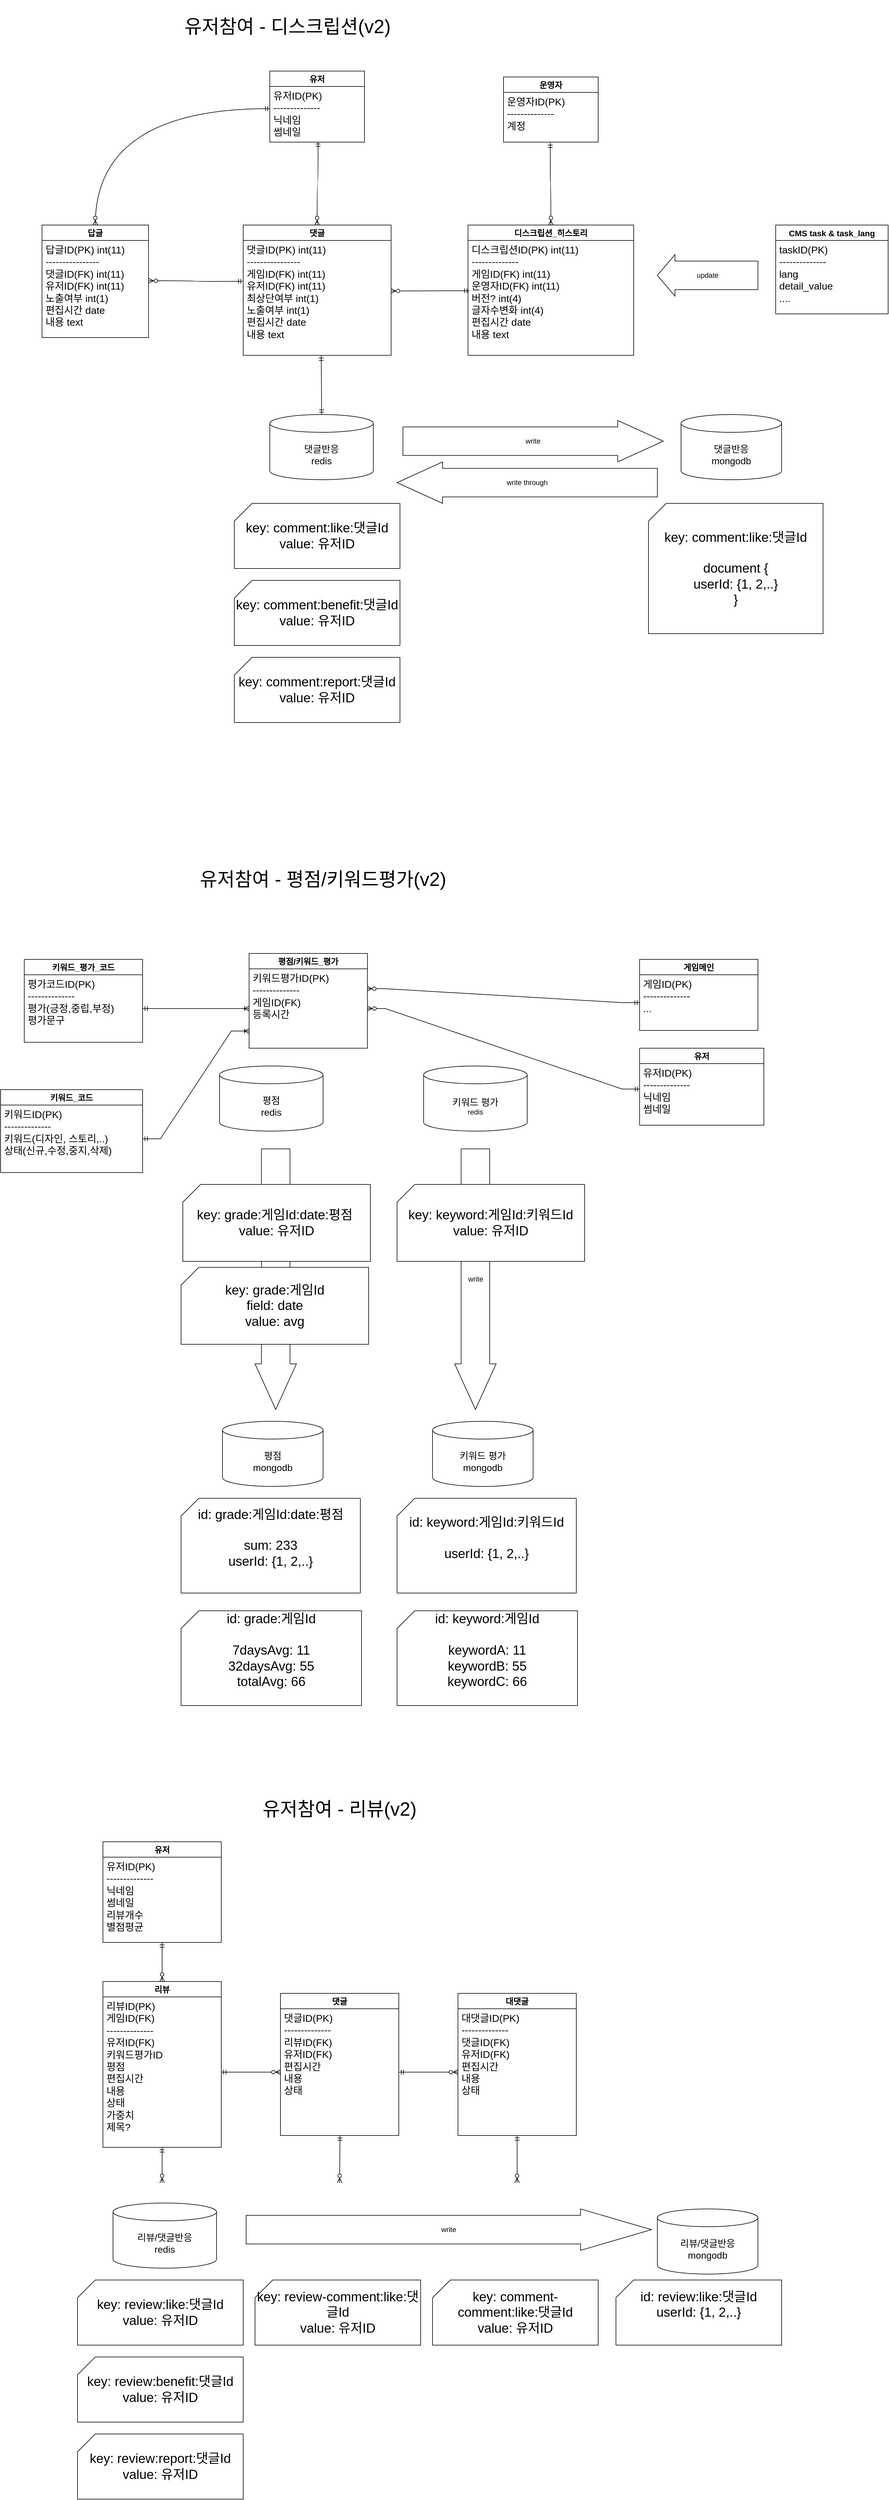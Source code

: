 <mxfile version="21.2.3" type="github">
  <diagram name="페이지-1" id="tg_u4Y_7FqLar1gnm6jB">
    <mxGraphModel dx="3341" dy="-1427" grid="1" gridSize="10" guides="1" tooltips="1" connect="1" arrows="1" fold="1" page="1" pageScale="1" pageWidth="827" pageHeight="1169" math="0" shadow="0">
      <root>
        <mxCell id="0" />
        <mxCell id="1" parent="0" />
        <mxCell id="41LWJgd36wJGX9bThd_9-1" value="&lt;span style=&quot;font-size: 32px;&quot;&gt;유저참여 - 디스크립션(v2)&lt;/span&gt;" style="text;html=1;strokeColor=none;fillColor=none;align=center;verticalAlign=middle;whiteSpace=wrap;rounded=0;" vertex="1" parent="1">
          <mxGeometry x="-1240" y="2350" width="510" height="90" as="geometry" />
        </mxCell>
        <mxCell id="41LWJgd36wJGX9bThd_9-2" value="유저" style="swimlane;fontStyle=1;childLayout=stackLayout;horizontal=1;startSize=26;horizontalStack=0;resizeParent=1;resizeParentMax=0;resizeLast=0;collapsible=1;marginBottom=0;align=center;fontSize=14;" vertex="1" parent="1">
          <mxGeometry x="-1015" y="2470" width="160" height="120" as="geometry" />
        </mxCell>
        <mxCell id="41LWJgd36wJGX9bThd_9-3" value="유저ID(PK)&lt;br&gt;--------------&lt;br style=&quot;font-size: 17px;&quot;&gt;닉네임&lt;br style=&quot;font-size: 17px;&quot;&gt;썸네일" style="text;strokeColor=none;fillColor=none;spacingLeft=4;spacingRight=4;overflow=hidden;rotatable=0;points=[[0,0.5],[1,0.5]];portConstraint=eastwest;fontSize=17;whiteSpace=wrap;html=1;verticalAlign=top;spacingTop=0;horizontal=1;" vertex="1" parent="41LWJgd36wJGX9bThd_9-2">
          <mxGeometry y="26" width="160" height="94" as="geometry" />
        </mxCell>
        <mxCell id="41LWJgd36wJGX9bThd_9-4" value="운영자" style="swimlane;fontStyle=1;childLayout=stackLayout;horizontal=1;startSize=26;horizontalStack=0;resizeParent=1;resizeParentMax=0;resizeLast=0;collapsible=1;marginBottom=0;align=center;fontSize=14;" vertex="1" parent="1">
          <mxGeometry x="-620" y="2480" width="160" height="110" as="geometry" />
        </mxCell>
        <mxCell id="41LWJgd36wJGX9bThd_9-5" value="운영자ID(PK)&lt;br&gt;--------------&lt;br&gt;계정" style="text;strokeColor=none;fillColor=none;spacingLeft=4;spacingRight=4;overflow=hidden;rotatable=0;points=[[0,0.5],[1,0.5]];portConstraint=eastwest;fontSize=17;whiteSpace=wrap;html=1;verticalAlign=top;spacingTop=0;horizontal=1;" vertex="1" parent="41LWJgd36wJGX9bThd_9-4">
          <mxGeometry y="26" width="160" height="84" as="geometry" />
        </mxCell>
        <mxCell id="41LWJgd36wJGX9bThd_9-6" value="댓글" style="swimlane;fontStyle=1;childLayout=stackLayout;horizontal=1;startSize=26;horizontalStack=0;resizeParent=1;resizeParentMax=0;resizeLast=0;collapsible=1;marginBottom=0;align=center;fontSize=14;" vertex="1" parent="1">
          <mxGeometry x="-1060" y="2730" width="250" height="220" as="geometry" />
        </mxCell>
        <mxCell id="41LWJgd36wJGX9bThd_9-7" value="댓글ID(PK) int(11)&lt;br&gt;----------------&lt;br&gt;게임ID(FK) int(11)&lt;br&gt;유저ID(FK) int(11)&lt;br&gt;최상단여부 int(1)&lt;br&gt;노출여부 int(1)&lt;br&gt;편집시간 date&lt;br&gt;내용 text" style="text;strokeColor=none;fillColor=none;spacingLeft=4;spacingRight=4;overflow=hidden;rotatable=0;points=[[0,0.5],[1,0.5]];portConstraint=eastwest;fontSize=17;whiteSpace=wrap;html=1;verticalAlign=top;spacingTop=0;horizontal=1;" vertex="1" parent="41LWJgd36wJGX9bThd_9-6">
          <mxGeometry y="26" width="250" height="194" as="geometry" />
        </mxCell>
        <mxCell id="41LWJgd36wJGX9bThd_9-8" value="디스크립션_히스토리" style="swimlane;fontStyle=1;childLayout=stackLayout;horizontal=1;startSize=26;horizontalStack=0;resizeParent=1;resizeParentMax=0;resizeLast=0;collapsible=1;marginBottom=0;align=center;fontSize=14;" vertex="1" parent="1">
          <mxGeometry x="-680" y="2730" width="280" height="220" as="geometry" />
        </mxCell>
        <mxCell id="41LWJgd36wJGX9bThd_9-9" value="디스크립션ID(PK) int(11)&lt;br&gt;--------------&lt;br&gt;게임ID(FK) int(11)&lt;br&gt;운영자ID(FK) int(11)&lt;br&gt;버전? int(4)&lt;br style=&quot;border-color: var(--border-color);&quot;&gt;글자수변화 int(4)&lt;br&gt;편집시간 date&lt;br style=&quot;border-color: var(--border-color);&quot;&gt;내용 text" style="text;strokeColor=none;fillColor=none;spacingLeft=4;spacingRight=4;overflow=hidden;rotatable=0;points=[[0,0.5],[1,0.5]];portConstraint=eastwest;fontSize=17;whiteSpace=wrap;html=1;verticalAlign=top;spacingTop=0;horizontal=1;" vertex="1" parent="41LWJgd36wJGX9bThd_9-8">
          <mxGeometry y="26" width="280" height="194" as="geometry" />
        </mxCell>
        <mxCell id="41LWJgd36wJGX9bThd_9-10" value="" style="edgeStyle=orthogonalEdgeStyle;fontSize=12;html=1;endArrow=ERzeroToMany;startArrow=ERmandOne;rounded=0;entryX=0.5;entryY=0;entryDx=0;entryDy=0;exitX=0.494;exitY=1.012;exitDx=0;exitDy=0;exitPerimeter=0;curved=1;" edge="1" parent="1" source="41LWJgd36wJGX9bThd_9-5" target="41LWJgd36wJGX9bThd_9-8">
          <mxGeometry width="100" height="100" relative="1" as="geometry">
            <mxPoint x="-940" y="2740" as="sourcePoint" />
            <mxPoint x="-840" y="2640" as="targetPoint" />
          </mxGeometry>
        </mxCell>
        <mxCell id="41LWJgd36wJGX9bThd_9-11" value="" style="edgeStyle=orthogonalEdgeStyle;fontSize=12;html=1;endArrow=ERzeroToMany;startArrow=ERmandOne;rounded=0;exitX=0.51;exitY=0.989;exitDx=0;exitDy=0;exitPerimeter=0;curved=1;" edge="1" parent="1" source="41LWJgd36wJGX9bThd_9-3" target="41LWJgd36wJGX9bThd_9-6">
          <mxGeometry width="100" height="100" relative="1" as="geometry">
            <mxPoint x="-840" y="2560" as="sourcePoint" />
            <mxPoint x="-839" y="2699" as="targetPoint" />
          </mxGeometry>
        </mxCell>
        <mxCell id="41LWJgd36wJGX9bThd_9-12" value="" style="edgeStyle=orthogonalEdgeStyle;fontSize=12;html=1;endArrow=ERzeroToMany;startArrow=ERmandOne;rounded=0;exitX=0.008;exitY=0.438;exitDx=0;exitDy=0;exitPerimeter=0;curved=1;entryX=0.999;entryY=0.44;entryDx=0;entryDy=0;entryPerimeter=0;" edge="1" parent="1" source="41LWJgd36wJGX9bThd_9-9" target="41LWJgd36wJGX9bThd_9-7">
          <mxGeometry width="100" height="100" relative="1" as="geometry">
            <mxPoint x="-923" y="2569" as="sourcePoint" />
            <mxPoint x="-925" y="2740" as="targetPoint" />
          </mxGeometry>
        </mxCell>
        <mxCell id="41LWJgd36wJGX9bThd_9-13" value="답글" style="swimlane;fontStyle=1;childLayout=stackLayout;horizontal=1;startSize=26;horizontalStack=0;resizeParent=1;resizeParentMax=0;resizeLast=0;collapsible=1;marginBottom=0;align=center;fontSize=14;" vertex="1" parent="1">
          <mxGeometry x="-1400" y="2730" width="180" height="190" as="geometry" />
        </mxCell>
        <mxCell id="41LWJgd36wJGX9bThd_9-14" value="답글ID(PK) int(11)&lt;br style=&quot;border-color: var(--border-color);&quot;&gt;----------------&lt;br&gt;댓글ID(FK) int(11)&lt;br style=&quot;border-color: var(--border-color);&quot;&gt;유저ID(FK) int(11)&lt;br style=&quot;border-color: var(--border-color);&quot;&gt;노출여부 int(1)&lt;br style=&quot;border-color: var(--border-color);&quot;&gt;편집시간 date&lt;br style=&quot;border-color: var(--border-color);&quot;&gt;내용 text" style="text;strokeColor=none;fillColor=none;spacingLeft=4;spacingRight=4;overflow=hidden;rotatable=0;points=[[0,0.5],[1,0.5]];portConstraint=eastwest;fontSize=17;whiteSpace=wrap;html=1;verticalAlign=top;spacingTop=0;horizontal=1;" vertex="1" parent="41LWJgd36wJGX9bThd_9-13">
          <mxGeometry y="26" width="180" height="164" as="geometry" />
        </mxCell>
        <mxCell id="41LWJgd36wJGX9bThd_9-15" value="" style="edgeStyle=orthogonalEdgeStyle;fontSize=12;html=1;endArrow=ERzeroToMany;startArrow=ERmandOne;rounded=0;curved=1;entryX=1.002;entryY=0.415;entryDx=0;entryDy=0;entryPerimeter=0;" edge="1" parent="1" target="41LWJgd36wJGX9bThd_9-14">
          <mxGeometry width="100" height="100" relative="1" as="geometry">
            <mxPoint x="-1060" y="2825" as="sourcePoint" />
            <mxPoint x="-1230" y="2826" as="targetPoint" />
          </mxGeometry>
        </mxCell>
        <mxCell id="41LWJgd36wJGX9bThd_9-16" value="" style="edgeStyle=orthogonalEdgeStyle;fontSize=12;html=1;endArrow=ERzeroToMany;startArrow=ERmandOne;rounded=0;exitX=0.004;exitY=0.397;exitDx=0;exitDy=0;exitPerimeter=0;curved=1;entryX=0.5;entryY=0;entryDx=0;entryDy=0;" edge="1" parent="1" source="41LWJgd36wJGX9bThd_9-3" target="41LWJgd36wJGX9bThd_9-13">
          <mxGeometry width="100" height="100" relative="1" as="geometry">
            <mxPoint x="-1150" y="2505" as="sourcePoint" />
            <mxPoint x="-1152" y="2646" as="targetPoint" />
          </mxGeometry>
        </mxCell>
        <mxCell id="41LWJgd36wJGX9bThd_9-17" value="" style="edgeStyle=orthogonalEdgeStyle;fontSize=12;html=1;endArrow=ERmandOne;startArrow=ERmandOne;rounded=0;exitX=0.5;exitY=0;exitDx=0;exitDy=0;entryX=0.527;entryY=1.003;entryDx=0;entryDy=0;entryPerimeter=0;curved=1;exitPerimeter=0;" edge="1" parent="1" source="41LWJgd36wJGX9bThd_9-18" target="41LWJgd36wJGX9bThd_9-7">
          <mxGeometry width="100" height="100" relative="1" as="geometry">
            <mxPoint x="-925" y="3045" as="sourcePoint" />
            <mxPoint x="-930" y="2965" as="targetPoint" />
          </mxGeometry>
        </mxCell>
        <mxCell id="41LWJgd36wJGX9bThd_9-18" value="&lt;font style=&quot;font-size: 16px;&quot;&gt;댓글반응&lt;br&gt;redis&lt;/font&gt;" style="shape=cylinder3;whiteSpace=wrap;html=1;boundedLbl=1;backgroundOutline=1;size=15;" vertex="1" parent="1">
          <mxGeometry x="-1015" y="3050" width="175" height="110" as="geometry" />
        </mxCell>
        <mxCell id="41LWJgd36wJGX9bThd_9-19" value="&lt;font style=&quot;font-size: 16px;&quot;&gt;댓글반응&lt;br&gt;mongodb&lt;/font&gt;" style="shape=cylinder3;whiteSpace=wrap;html=1;boundedLbl=1;backgroundOutline=1;size=15;" vertex="1" parent="1">
          <mxGeometry x="-320" y="3050" width="170" height="110" as="geometry" />
        </mxCell>
        <mxCell id="41LWJgd36wJGX9bThd_9-20" value="write" style="shape=singleArrow;whiteSpace=wrap;html=1;arrowWidth=0.689;arrowSize=0.175;" vertex="1" parent="1">
          <mxGeometry x="-790" y="3060" width="440" height="70" as="geometry" />
        </mxCell>
        <mxCell id="41LWJgd36wJGX9bThd_9-21" value="&lt;font style=&quot;font-size: 22px;&quot;&gt;key:&amp;nbsp;comment:like:댓글Id&lt;br&gt;value: 유저ID&lt;br&gt;&lt;/font&gt;" style="shape=card;whiteSpace=wrap;html=1;" vertex="1" parent="1">
          <mxGeometry x="-1075" y="3200" width="280" height="110" as="geometry" />
        </mxCell>
        <mxCell id="41LWJgd36wJGX9bThd_9-22" value="&lt;font style=&quot;font-size: 22px;&quot;&gt;key:&amp;nbsp;comment:benefit:댓글Id&lt;br&gt;value: 유저ID&lt;br&gt;&lt;/font&gt;" style="shape=card;whiteSpace=wrap;html=1;" vertex="1" parent="1">
          <mxGeometry x="-1075" y="3330" width="280" height="110" as="geometry" />
        </mxCell>
        <mxCell id="41LWJgd36wJGX9bThd_9-23" value="&lt;font style=&quot;font-size: 22px;&quot;&gt;key:&amp;nbsp;comment:report:댓글Id&lt;br&gt;value: 유저ID&lt;br&gt;&lt;/font&gt;" style="shape=card;whiteSpace=wrap;html=1;" vertex="1" parent="1">
          <mxGeometry x="-1075" y="3460" width="280" height="110" as="geometry" />
        </mxCell>
        <mxCell id="41LWJgd36wJGX9bThd_9-24" value="&lt;font style=&quot;font-size: 22px;&quot;&gt;key: comment:like:댓글Id&lt;br&gt;&lt;br&gt;document {&lt;br&gt;userId: {1, 2,..}&lt;br&gt;}&lt;br&gt;&lt;/font&gt;" style="shape=card;whiteSpace=wrap;html=1;" vertex="1" parent="1">
          <mxGeometry x="-375" y="3200" width="295" height="220" as="geometry" />
        </mxCell>
        <mxCell id="41LWJgd36wJGX9bThd_9-25" value="&lt;font style=&quot;font-size: 32px;&quot;&gt;유저참여 - 평점/키워드평가(v2)&lt;/font&gt;" style="text;html=1;strokeColor=none;fillColor=none;align=center;verticalAlign=middle;whiteSpace=wrap;rounded=0;" vertex="1" parent="1">
          <mxGeometry x="-1180" y="3790" width="510" height="90" as="geometry" />
        </mxCell>
        <mxCell id="41LWJgd36wJGX9bThd_9-26" value="게임메인" style="swimlane;fontStyle=1;childLayout=stackLayout;horizontal=1;startSize=26;horizontalStack=0;resizeParent=1;resizeParentMax=0;resizeLast=0;collapsible=1;marginBottom=0;align=center;fontSize=14;" vertex="1" parent="1">
          <mxGeometry x="-390" y="3970" width="200" height="120" as="geometry" />
        </mxCell>
        <mxCell id="41LWJgd36wJGX9bThd_9-27" value="게임ID(PK)&lt;br&gt;--------------&lt;br style=&quot;font-size: 17px;&quot;&gt;..." style="text;strokeColor=none;fillColor=none;spacingLeft=4;spacingRight=4;overflow=hidden;rotatable=0;points=[[0,0.5],[1,0.5]];portConstraint=eastwest;fontSize=17;whiteSpace=wrap;html=1;verticalAlign=top;spacingTop=0;horizontal=1;" vertex="1" parent="41LWJgd36wJGX9bThd_9-26">
          <mxGeometry y="26" width="200" height="94" as="geometry" />
        </mxCell>
        <mxCell id="41LWJgd36wJGX9bThd_9-28" value="평점/키워드_평가" style="swimlane;fontStyle=1;childLayout=stackLayout;horizontal=1;startSize=26;horizontalStack=0;resizeParent=1;resizeParentMax=0;resizeLast=0;collapsible=1;marginBottom=0;align=center;fontSize=14;" vertex="1" parent="1">
          <mxGeometry x="-1050" y="3960" width="200" height="160" as="geometry" />
        </mxCell>
        <mxCell id="41LWJgd36wJGX9bThd_9-29" value="키워드평가ID(PK)&lt;br&gt;--------------&lt;br&gt;게임ID(FK)&lt;br&gt;등록시간" style="text;strokeColor=none;fillColor=none;spacingLeft=4;spacingRight=4;overflow=hidden;rotatable=0;points=[[0,0.5],[1,0.5]];portConstraint=eastwest;fontSize=17;whiteSpace=wrap;html=1;verticalAlign=top;spacingTop=0;horizontal=1;" vertex="1" parent="41LWJgd36wJGX9bThd_9-28">
          <mxGeometry y="26" width="200" height="134" as="geometry" />
        </mxCell>
        <mxCell id="41LWJgd36wJGX9bThd_9-30" value="키워드_코드" style="swimlane;fontStyle=1;childLayout=stackLayout;horizontal=1;startSize=26;horizontalStack=0;resizeParent=1;resizeParentMax=0;resizeLast=0;collapsible=1;marginBottom=0;align=center;fontSize=14;" vertex="1" parent="1">
          <mxGeometry x="-1470" y="4190" width="240" height="140" as="geometry" />
        </mxCell>
        <mxCell id="41LWJgd36wJGX9bThd_9-31" value="키워드ID(PK)&lt;br&gt;--------------&lt;br&gt;키워드(디자인, 스토리,..)&lt;br&gt;상태(신규,수정,중지,삭제)" style="text;strokeColor=none;fillColor=none;spacingLeft=4;spacingRight=4;overflow=hidden;rotatable=0;points=[[0,0.5],[1,0.5]];portConstraint=eastwest;fontSize=17;whiteSpace=wrap;html=1;verticalAlign=top;spacingTop=0;horizontal=1;" vertex="1" parent="41LWJgd36wJGX9bThd_9-30">
          <mxGeometry y="26" width="240" height="114" as="geometry" />
        </mxCell>
        <mxCell id="41LWJgd36wJGX9bThd_9-32" value="키워드_평가_코드" style="swimlane;fontStyle=1;childLayout=stackLayout;horizontal=1;startSize=26;horizontalStack=0;resizeParent=1;resizeParentMax=0;resizeLast=0;collapsible=1;marginBottom=0;align=center;fontSize=14;" vertex="1" parent="1">
          <mxGeometry x="-1430" y="3970" width="200" height="140" as="geometry" />
        </mxCell>
        <mxCell id="41LWJgd36wJGX9bThd_9-33" value="평가코드ID(PK)&lt;br&gt;--------------&lt;br&gt;평가(긍정,중립,부정)&lt;br&gt;평가문구" style="text;strokeColor=none;fillColor=none;spacingLeft=4;spacingRight=4;overflow=hidden;rotatable=0;points=[[0,0.5],[1,0.5]];portConstraint=eastwest;fontSize=17;whiteSpace=wrap;html=1;verticalAlign=top;spacingTop=0;horizontal=1;" vertex="1" parent="41LWJgd36wJGX9bThd_9-32">
          <mxGeometry y="26" width="200" height="114" as="geometry" />
        </mxCell>
        <mxCell id="41LWJgd36wJGX9bThd_9-34" value="" style="edgeStyle=entityRelationEdgeStyle;fontSize=12;html=1;endArrow=ERzeroToMany;startArrow=ERmandOne;rounded=0;entryX=0.998;entryY=0.25;entryDx=0;entryDy=0;entryPerimeter=0;" edge="1" parent="1" source="41LWJgd36wJGX9bThd_9-27" target="41LWJgd36wJGX9bThd_9-29">
          <mxGeometry width="100" height="100" relative="1" as="geometry">
            <mxPoint x="-1000" y="4140" as="sourcePoint" />
            <mxPoint x="-900" y="4040" as="targetPoint" />
          </mxGeometry>
        </mxCell>
        <mxCell id="41LWJgd36wJGX9bThd_9-35" value="" style="edgeStyle=entityRelationEdgeStyle;fontSize=12;html=1;endArrow=ERoneToMany;startArrow=ERmandOne;rounded=0;entryX=0;entryY=0.5;entryDx=0;entryDy=0;" edge="1" parent="1" source="41LWJgd36wJGX9bThd_9-33" target="41LWJgd36wJGX9bThd_9-29">
          <mxGeometry width="100" height="100" relative="1" as="geometry">
            <mxPoint x="-1000" y="4140" as="sourcePoint" />
            <mxPoint x="-900" y="4040" as="targetPoint" />
          </mxGeometry>
        </mxCell>
        <mxCell id="41LWJgd36wJGX9bThd_9-36" value="" style="edgeStyle=entityRelationEdgeStyle;fontSize=12;html=1;endArrow=ERoneToMany;startArrow=ERmandOne;rounded=0;exitX=1;exitY=0.5;exitDx=0;exitDy=0;" edge="1" parent="1" source="41LWJgd36wJGX9bThd_9-31">
          <mxGeometry width="100" height="100" relative="1" as="geometry">
            <mxPoint x="-1150" y="4063" as="sourcePoint" />
            <mxPoint x="-1050" y="4091" as="targetPoint" />
          </mxGeometry>
        </mxCell>
        <mxCell id="41LWJgd36wJGX9bThd_9-37" value="&lt;span style=&quot;font-size: 16px;&quot;&gt;평점&lt;br&gt;redis&lt;br&gt;&lt;/span&gt;" style="shape=cylinder3;whiteSpace=wrap;html=1;boundedLbl=1;backgroundOutline=1;size=15;" vertex="1" parent="1">
          <mxGeometry x="-1100" y="4150" width="175" height="110" as="geometry" />
        </mxCell>
        <mxCell id="41LWJgd36wJGX9bThd_9-38" value="&lt;font style=&quot;font-size: 16px;&quot;&gt;평점&lt;br&gt;mongodb&lt;/font&gt;" style="shape=cylinder3;whiteSpace=wrap;html=1;boundedLbl=1;backgroundOutline=1;size=15;" vertex="1" parent="1">
          <mxGeometry x="-1095" y="4750" width="170" height="110" as="geometry" />
        </mxCell>
        <mxCell id="41LWJgd36wJGX9bThd_9-39" value="&lt;font style=&quot;font-size: 22px;&quot;&gt;id: grade:게임Id:date:평점&lt;br&gt;&lt;br&gt;sum: 233&lt;br&gt;userId: {1, 2,..}&lt;br&gt;&lt;br&gt;&lt;/font&gt;" style="shape=card;whiteSpace=wrap;html=1;" vertex="1" parent="1">
          <mxGeometry x="-1165" y="4880" width="303" height="160" as="geometry" />
        </mxCell>
        <mxCell id="41LWJgd36wJGX9bThd_9-40" value="유저" style="swimlane;fontStyle=1;childLayout=stackLayout;horizontal=1;startSize=26;horizontalStack=0;resizeParent=1;resizeParentMax=0;resizeLast=0;collapsible=1;marginBottom=0;align=center;fontSize=14;" vertex="1" parent="1">
          <mxGeometry x="-390" y="4120" width="210" height="130" as="geometry" />
        </mxCell>
        <mxCell id="41LWJgd36wJGX9bThd_9-41" value="유저ID(PK)&lt;br&gt;--------------&lt;br style=&quot;font-size: 17px;&quot;&gt;닉네임&lt;br style=&quot;font-size: 17px;&quot;&gt;썸네일" style="text;strokeColor=none;fillColor=none;spacingLeft=4;spacingRight=4;overflow=hidden;rotatable=0;points=[[0,0.5],[1,0.5]];portConstraint=eastwest;fontSize=17;whiteSpace=wrap;html=1;verticalAlign=top;spacingTop=0;horizontal=1;" vertex="1" parent="41LWJgd36wJGX9bThd_9-40">
          <mxGeometry y="26" width="210" height="104" as="geometry" />
        </mxCell>
        <mxCell id="41LWJgd36wJGX9bThd_9-42" value="write" style="shape=singleArrow;whiteSpace=wrap;html=1;arrowWidth=0.689;arrowSize=0.175;direction=south;" vertex="1" parent="1">
          <mxGeometry x="-1040" y="4290" width="70" height="440" as="geometry" />
        </mxCell>
        <mxCell id="41LWJgd36wJGX9bThd_9-43" value="&lt;font style=&quot;font-size: 22px;&quot;&gt;key:&amp;nbsp;grade:게임Id:date:평점&amp;nbsp;&lt;br&gt;value: 유저ID&lt;br&gt;&lt;/font&gt;" style="shape=card;whiteSpace=wrap;html=1;" vertex="1" parent="1">
          <mxGeometry x="-1162" y="4350" width="317" height="130" as="geometry" />
        </mxCell>
        <mxCell id="41LWJgd36wJGX9bThd_9-44" value="&lt;font style=&quot;font-size: 22px;&quot;&gt;key:&amp;nbsp;grade:게임Id&lt;br&gt;field: date &lt;br&gt;value: avg&lt;br&gt;&lt;/font&gt;" style="shape=card;whiteSpace=wrap;html=1;" vertex="1" parent="1">
          <mxGeometry x="-1165" y="4490" width="317" height="130" as="geometry" />
        </mxCell>
        <mxCell id="41LWJgd36wJGX9bThd_9-45" value="&lt;font style=&quot;font-size: 22px;&quot;&gt;id: grade:게임Id&lt;br&gt;&lt;br&gt;7daysAvg: 11&lt;br&gt;32daysAvg: 55&lt;br&gt;totalAvg: 66&lt;br&gt;&lt;br&gt;&lt;/font&gt;" style="shape=card;whiteSpace=wrap;html=1;" vertex="1" parent="1">
          <mxGeometry x="-1165" y="5070" width="305" height="160" as="geometry" />
        </mxCell>
        <mxCell id="41LWJgd36wJGX9bThd_9-46" value="" style="edgeStyle=entityRelationEdgeStyle;fontSize=12;html=1;endArrow=ERzeroToMany;startArrow=ERmandOne;rounded=0;entryX=1;entryY=0.5;entryDx=0;entryDy=0;exitX=0.003;exitY=0.413;exitDx=0;exitDy=0;exitPerimeter=0;" edge="1" parent="1" source="41LWJgd36wJGX9bThd_9-41" target="41LWJgd36wJGX9bThd_9-29">
          <mxGeometry width="100" height="100" relative="1" as="geometry">
            <mxPoint x="-350" y="4170" as="sourcePoint" />
            <mxPoint x="-810" y="4180" as="targetPoint" />
          </mxGeometry>
        </mxCell>
        <mxCell id="41LWJgd36wJGX9bThd_9-47" value="&lt;span style=&quot;font-size: 16px;&quot;&gt;키워드 평가&lt;br&gt;&lt;/span&gt;redis" style="shape=cylinder3;whiteSpace=wrap;html=1;boundedLbl=1;backgroundOutline=1;size=15;" vertex="1" parent="1">
          <mxGeometry x="-755" y="4150" width="175" height="110" as="geometry" />
        </mxCell>
        <mxCell id="41LWJgd36wJGX9bThd_9-48" value="write" style="shape=singleArrow;whiteSpace=wrap;html=1;arrowWidth=0.689;arrowSize=0.175;direction=south;" vertex="1" parent="1">
          <mxGeometry x="-702.5" y="4290" width="70" height="440" as="geometry" />
        </mxCell>
        <mxCell id="41LWJgd36wJGX9bThd_9-49" value="&lt;font style=&quot;font-size: 22px;&quot;&gt;key:&amp;nbsp;keyword:게임Id:키워드Id&lt;br&gt;value: 유저ID&lt;br&gt;&lt;/font&gt;" style="shape=card;whiteSpace=wrap;html=1;" vertex="1" parent="1">
          <mxGeometry x="-800" y="4350" width="317" height="130" as="geometry" />
        </mxCell>
        <mxCell id="41LWJgd36wJGX9bThd_9-50" value="&lt;font style=&quot;font-size: 16px;&quot;&gt;키워드 평가&lt;br&gt;mongodb&lt;/font&gt;" style="shape=cylinder3;whiteSpace=wrap;html=1;boundedLbl=1;backgroundOutline=1;size=15;" vertex="1" parent="1">
          <mxGeometry x="-740" y="4750" width="170" height="110" as="geometry" />
        </mxCell>
        <mxCell id="41LWJgd36wJGX9bThd_9-51" value="&lt;font style=&quot;font-size: 22px;&quot;&gt;id: keyword:게임Id:키워드Id&lt;br&gt;&lt;br&gt;userId: {1, 2,..}&lt;br&gt;&lt;br&gt;&lt;/font&gt;" style="shape=card;whiteSpace=wrap;html=1;" vertex="1" parent="1">
          <mxGeometry x="-800" y="4880" width="303" height="160" as="geometry" />
        </mxCell>
        <mxCell id="41LWJgd36wJGX9bThd_9-52" value="&lt;font style=&quot;font-size: 22px;&quot;&gt;id: keyword:게임Id&lt;br&gt;&lt;br&gt;keywordA: 11&lt;br&gt;keywordB: 55&lt;br&gt;keywordC: 66&lt;br&gt;&lt;br&gt;&lt;/font&gt;" style="shape=card;whiteSpace=wrap;html=1;" vertex="1" parent="1">
          <mxGeometry x="-800" y="5070" width="305" height="160" as="geometry" />
        </mxCell>
        <mxCell id="41LWJgd36wJGX9bThd_9-53" value="&lt;font style=&quot;font-size: 32px;&quot;&gt;유저참여 - 리뷰(v2)&lt;/font&gt;" style="text;html=1;strokeColor=none;fillColor=none;align=center;verticalAlign=middle;whiteSpace=wrap;rounded=0;" vertex="1" parent="1">
          <mxGeometry x="-1152" y="5360" width="510" height="90" as="geometry" />
        </mxCell>
        <mxCell id="41LWJgd36wJGX9bThd_9-54" value="유저" style="swimlane;fontStyle=1;childLayout=stackLayout;horizontal=1;startSize=26;horizontalStack=0;resizeParent=1;resizeParentMax=0;resizeLast=0;collapsible=1;marginBottom=0;align=center;fontSize=14;" vertex="1" parent="1">
          <mxGeometry x="-1297" y="5460" width="200" height="170" as="geometry" />
        </mxCell>
        <mxCell id="41LWJgd36wJGX9bThd_9-55" value="유저ID(PK)&lt;br&gt;--------------&lt;br style=&quot;font-size: 17px;&quot;&gt;닉네임&lt;br style=&quot;font-size: 17px;&quot;&gt;썸네일&lt;br&gt;리뷰개수&lt;br&gt;별점평균" style="text;strokeColor=none;fillColor=none;spacingLeft=4;spacingRight=4;overflow=hidden;rotatable=0;points=[[0,0.5],[1,0.5]];portConstraint=eastwest;fontSize=17;whiteSpace=wrap;html=1;verticalAlign=top;spacingTop=0;horizontal=1;" vertex="1" parent="41LWJgd36wJGX9bThd_9-54">
          <mxGeometry y="26" width="200" height="144" as="geometry" />
        </mxCell>
        <mxCell id="41LWJgd36wJGX9bThd_9-56" value="리뷰" style="swimlane;fontStyle=1;childLayout=stackLayout;horizontal=1;startSize=26;horizontalStack=0;resizeParent=1;resizeParentMax=0;resizeLast=0;collapsible=1;marginBottom=0;align=center;fontSize=14;" vertex="1" parent="1">
          <mxGeometry x="-1297" y="5696" width="200" height="280" as="geometry" />
        </mxCell>
        <mxCell id="41LWJgd36wJGX9bThd_9-57" value="리뷰ID(PK)&lt;br&gt;게임ID(FK)&lt;br&gt;--------------&lt;br&gt;유저ID(FK)&lt;br&gt;키워드평가ID&lt;br&gt;평점&lt;br&gt;편집시간&lt;br&gt;내용&lt;br&gt;상태&lt;br&gt;가중치&lt;br&gt;제목?" style="text;strokeColor=none;fillColor=none;spacingLeft=4;spacingRight=4;overflow=hidden;rotatable=0;points=[[0,0.5],[1,0.5]];portConstraint=eastwest;fontSize=17;whiteSpace=wrap;html=1;verticalAlign=top;spacingTop=0;horizontal=1;" vertex="1" parent="41LWJgd36wJGX9bThd_9-56">
          <mxGeometry y="26" width="200" height="254" as="geometry" />
        </mxCell>
        <mxCell id="41LWJgd36wJGX9bThd_9-58" value="댓글" style="swimlane;fontStyle=1;childLayout=stackLayout;horizontal=1;startSize=26;horizontalStack=0;resizeParent=1;resizeParentMax=0;resizeLast=0;collapsible=1;marginBottom=0;align=center;fontSize=14;" vertex="1" parent="1">
          <mxGeometry x="-997" y="5716" width="200" height="240" as="geometry" />
        </mxCell>
        <mxCell id="41LWJgd36wJGX9bThd_9-59" value="댓글ID(PK)&lt;br&gt;--------------&lt;br&gt;리뷰ID(FK)&lt;br&gt;유저ID(FK)&lt;br&gt;편집시간&lt;br&gt;내용&lt;br&gt;상태" style="text;strokeColor=none;fillColor=none;spacingLeft=4;spacingRight=4;overflow=hidden;rotatable=0;points=[[0,0.5],[1,0.5]];portConstraint=eastwest;fontSize=17;whiteSpace=wrap;html=1;verticalAlign=top;spacingTop=0;horizontal=1;" vertex="1" parent="41LWJgd36wJGX9bThd_9-58">
          <mxGeometry y="26" width="200" height="214" as="geometry" />
        </mxCell>
        <mxCell id="41LWJgd36wJGX9bThd_9-60" value="대댓글" style="swimlane;fontStyle=1;childLayout=stackLayout;horizontal=1;startSize=26;horizontalStack=0;resizeParent=1;resizeParentMax=0;resizeLast=0;collapsible=1;marginBottom=0;align=center;fontSize=14;" vertex="1" parent="1">
          <mxGeometry x="-697" y="5716" width="200" height="240" as="geometry" />
        </mxCell>
        <mxCell id="41LWJgd36wJGX9bThd_9-61" value="대댓글ID(PK)&lt;br&gt;--------------&lt;br&gt;댓글ID(FK)&lt;br&gt;유저ID(FK)&lt;br&gt;편집시간&lt;br&gt;내용&lt;br&gt;상태" style="text;strokeColor=none;fillColor=none;spacingLeft=4;spacingRight=4;overflow=hidden;rotatable=0;points=[[0,0.5],[1,0.5]];portConstraint=eastwest;fontSize=17;whiteSpace=wrap;html=1;verticalAlign=top;spacingTop=0;horizontal=1;" vertex="1" parent="41LWJgd36wJGX9bThd_9-60">
          <mxGeometry y="26" width="200" height="214" as="geometry" />
        </mxCell>
        <mxCell id="41LWJgd36wJGX9bThd_9-62" value="" style="fontSize=12;html=1;endArrow=ERzeroToMany;startArrow=ERmandOne;rounded=0;entryX=0.5;entryY=0;entryDx=0;entryDy=0;" edge="1" parent="1" target="41LWJgd36wJGX9bThd_9-56">
          <mxGeometry width="100" height="100" relative="1" as="geometry">
            <mxPoint x="-1197" y="5630" as="sourcePoint" />
            <mxPoint x="-1207" y="5720" as="targetPoint" />
          </mxGeometry>
        </mxCell>
        <mxCell id="41LWJgd36wJGX9bThd_9-63" value="" style="fontSize=12;html=1;endArrow=ERzeroToMany;startArrow=ERmandOne;rounded=0;entryX=0;entryY=0.5;entryDx=0;entryDy=0;exitX=1;exitY=0.5;exitDx=0;exitDy=0;" edge="1" parent="1" source="41LWJgd36wJGX9bThd_9-57" target="41LWJgd36wJGX9bThd_9-59">
          <mxGeometry width="100" height="100" relative="1" as="geometry">
            <mxPoint x="-1187" y="5640" as="sourcePoint" />
            <mxPoint x="-1187" y="5726" as="targetPoint" />
          </mxGeometry>
        </mxCell>
        <mxCell id="41LWJgd36wJGX9bThd_9-64" value="" style="fontSize=12;html=1;endArrow=ERzeroToMany;startArrow=ERmandOne;rounded=0;entryX=0;entryY=0.5;entryDx=0;entryDy=0;exitX=1;exitY=0.5;exitDx=0;exitDy=0;" edge="1" parent="1" source="41LWJgd36wJGX9bThd_9-59" target="41LWJgd36wJGX9bThd_9-61">
          <mxGeometry width="100" height="100" relative="1" as="geometry">
            <mxPoint x="-1087" y="5859" as="sourcePoint" />
            <mxPoint x="-987" y="5859" as="targetPoint" />
          </mxGeometry>
        </mxCell>
        <mxCell id="41LWJgd36wJGX9bThd_9-65" value="" style="fontSize=12;html=1;endArrow=ERzeroToMany;startArrow=ERmandOne;rounded=0;" edge="1" parent="1" source="41LWJgd36wJGX9bThd_9-57">
          <mxGeometry width="100" height="100" relative="1" as="geometry">
            <mxPoint x="-1197" y="5960" as="sourcePoint" />
            <mxPoint x="-1197" y="6036" as="targetPoint" />
          </mxGeometry>
        </mxCell>
        <mxCell id="41LWJgd36wJGX9bThd_9-66" value="" style="fontSize=12;html=1;endArrow=ERzeroToMany;startArrow=ERmandOne;rounded=0;exitX=0.503;exitY=1.001;exitDx=0;exitDy=0;exitPerimeter=0;entryX=0.5;entryY=0;entryDx=0;entryDy=0;" edge="1" parent="1" source="41LWJgd36wJGX9bThd_9-59">
          <mxGeometry width="100" height="100" relative="1" as="geometry">
            <mxPoint x="-1187" y="5966" as="sourcePoint" />
            <mxPoint x="-897" y="6036" as="targetPoint" />
          </mxGeometry>
        </mxCell>
        <mxCell id="41LWJgd36wJGX9bThd_9-67" value="" style="fontSize=12;html=1;endArrow=ERzeroToMany;startArrow=ERmandOne;rounded=0;entryX=0.5;entryY=0;entryDx=0;entryDy=0;" edge="1" parent="1" source="41LWJgd36wJGX9bThd_9-61">
          <mxGeometry width="100" height="100" relative="1" as="geometry">
            <mxPoint x="-886" y="5966" as="sourcePoint" />
            <mxPoint x="-597" y="6036" as="targetPoint" />
          </mxGeometry>
        </mxCell>
        <mxCell id="41LWJgd36wJGX9bThd_9-68" value="&lt;font style=&quot;font-size: 16px;&quot;&gt;리뷰/댓글반응&lt;br&gt;redis&lt;/font&gt;" style="shape=cylinder3;whiteSpace=wrap;html=1;boundedLbl=1;backgroundOutline=1;size=15;" vertex="1" parent="1">
          <mxGeometry x="-1280" y="6070" width="175" height="110" as="geometry" />
        </mxCell>
        <mxCell id="41LWJgd36wJGX9bThd_9-69" value="&lt;font style=&quot;font-size: 16px;&quot;&gt;리뷰/댓글반응&lt;br&gt;mongodb&lt;/font&gt;" style="shape=cylinder3;whiteSpace=wrap;html=1;boundedLbl=1;backgroundOutline=1;size=15;" vertex="1" parent="1">
          <mxGeometry x="-360" y="6080" width="170" height="110" as="geometry" />
        </mxCell>
        <mxCell id="41LWJgd36wJGX9bThd_9-70" value="write" style="shape=singleArrow;whiteSpace=wrap;html=1;arrowWidth=0.689;arrowSize=0.175;" vertex="1" parent="1">
          <mxGeometry x="-1055" y="6080" width="685" height="70" as="geometry" />
        </mxCell>
        <mxCell id="41LWJgd36wJGX9bThd_9-71" value="&lt;font style=&quot;font-size: 22px;&quot;&gt;key: review:like:댓글Id&lt;br&gt;value: 유저ID&lt;br&gt;&lt;/font&gt;" style="shape=card;whiteSpace=wrap;html=1;" vertex="1" parent="1">
          <mxGeometry x="-1340" y="6200" width="280" height="110" as="geometry" />
        </mxCell>
        <mxCell id="41LWJgd36wJGX9bThd_9-72" value="&lt;font style=&quot;font-size: 22px;&quot;&gt;key: review:benefit:댓글Id&lt;br&gt;value: 유저ID&lt;br&gt;&lt;/font&gt;" style="shape=card;whiteSpace=wrap;html=1;" vertex="1" parent="1">
          <mxGeometry x="-1340" y="6330" width="280" height="110" as="geometry" />
        </mxCell>
        <mxCell id="41LWJgd36wJGX9bThd_9-73" value="&lt;font style=&quot;font-size: 22px;&quot;&gt;key: review:report:댓글Id&lt;br&gt;value: 유저ID&lt;br&gt;&lt;/font&gt;" style="shape=card;whiteSpace=wrap;html=1;" vertex="1" parent="1">
          <mxGeometry x="-1340" y="6460" width="280" height="110" as="geometry" />
        </mxCell>
        <mxCell id="41LWJgd36wJGX9bThd_9-74" value="&lt;font style=&quot;font-size: 22px;&quot;&gt;id: review:like:댓글Id&lt;br&gt;userId: {1, 2,..}&lt;br&gt;&lt;br&gt;&lt;/font&gt;" style="shape=card;whiteSpace=wrap;html=1;" vertex="1" parent="1">
          <mxGeometry x="-430" y="6200" width="280" height="110" as="geometry" />
        </mxCell>
        <mxCell id="41LWJgd36wJGX9bThd_9-75" value="write through" style="shape=singleArrow;whiteSpace=wrap;html=1;arrowWidth=0.689;arrowSize=0.175;direction=west;" vertex="1" parent="1">
          <mxGeometry x="-800" y="3130" width="440" height="70" as="geometry" />
        </mxCell>
        <mxCell id="41LWJgd36wJGX9bThd_9-76" value="&lt;font style=&quot;font-size: 22px;&quot;&gt;key: review-comment:like:댓글Id&lt;br&gt;value: 유저ID&lt;br&gt;&lt;/font&gt;" style="shape=card;whiteSpace=wrap;html=1;" vertex="1" parent="1">
          <mxGeometry x="-1040" y="6200" width="280" height="110" as="geometry" />
        </mxCell>
        <mxCell id="41LWJgd36wJGX9bThd_9-77" value="&lt;font style=&quot;font-size: 22px;&quot;&gt;key: comment-comment:like:댓글Id&lt;br&gt;value: 유저ID&lt;br&gt;&lt;/font&gt;" style="shape=card;whiteSpace=wrap;html=1;" vertex="1" parent="1">
          <mxGeometry x="-740" y="6200" width="280" height="110" as="geometry" />
        </mxCell>
        <mxCell id="41LWJgd36wJGX9bThd_9-78" value="CMS task &amp; task_lang" style="swimlane;fontStyle=1;childLayout=stackLayout;horizontal=1;startSize=26;horizontalStack=0;resizeParent=1;resizeParentMax=0;resizeLast=0;collapsible=1;marginBottom=0;align=center;fontSize=14;" vertex="1" parent="1">
          <mxGeometry x="-160" y="2730" width="190" height="150" as="geometry" />
        </mxCell>
        <mxCell id="41LWJgd36wJGX9bThd_9-79" value="taskID(PK)&lt;br&gt;--------------&lt;br&gt;lang&lt;br&gt;detail_value&lt;br&gt;...." style="text;strokeColor=none;fillColor=none;spacingLeft=4;spacingRight=4;overflow=hidden;rotatable=0;points=[[0,0.5],[1,0.5]];portConstraint=eastwest;fontSize=17;whiteSpace=wrap;html=1;verticalAlign=top;spacingTop=0;horizontal=1;" vertex="1" parent="41LWJgd36wJGX9bThd_9-78">
          <mxGeometry y="26" width="190" height="124" as="geometry" />
        </mxCell>
        <mxCell id="41LWJgd36wJGX9bThd_9-81" value="update" style="shape=singleArrow;whiteSpace=wrap;html=1;arrowWidth=0.689;arrowSize=0.175;direction=west;" vertex="1" parent="1">
          <mxGeometry x="-360" y="2780" width="170" height="70" as="geometry" />
        </mxCell>
      </root>
    </mxGraphModel>
  </diagram>
</mxfile>
